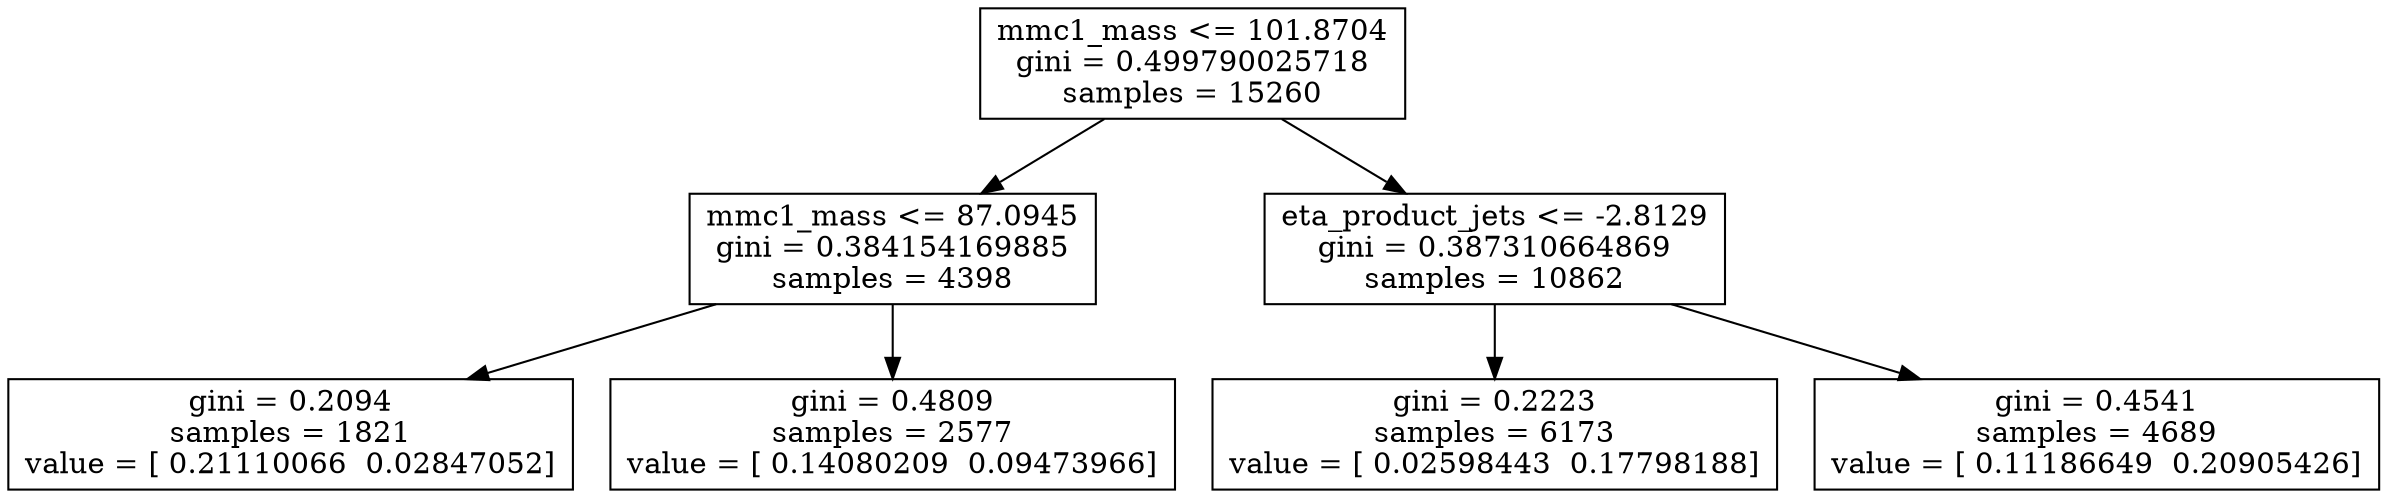 digraph Tree {
0 [label="mmc1_mass <= 101.8704\ngini = 0.499790025718\nsamples = 15260", shape="box"] ;
1 [label="mmc1_mass <= 87.0945\ngini = 0.384154169885\nsamples = 4398", shape="box"] ;
0 -> 1 ;
2 [label="gini = 0.2094\nsamples = 1821\nvalue = [ 0.21110066  0.02847052]", shape="box"] ;
1 -> 2 ;
3 [label="gini = 0.4809\nsamples = 2577\nvalue = [ 0.14080209  0.09473966]", shape="box"] ;
1 -> 3 ;
4 [label="eta_product_jets <= -2.8129\ngini = 0.387310664869\nsamples = 10862", shape="box"] ;
0 -> 4 ;
5 [label="gini = 0.2223\nsamples = 6173\nvalue = [ 0.02598443  0.17798188]", shape="box"] ;
4 -> 5 ;
6 [label="gini = 0.4541\nsamples = 4689\nvalue = [ 0.11186649  0.20905426]", shape="box"] ;
4 -> 6 ;
}